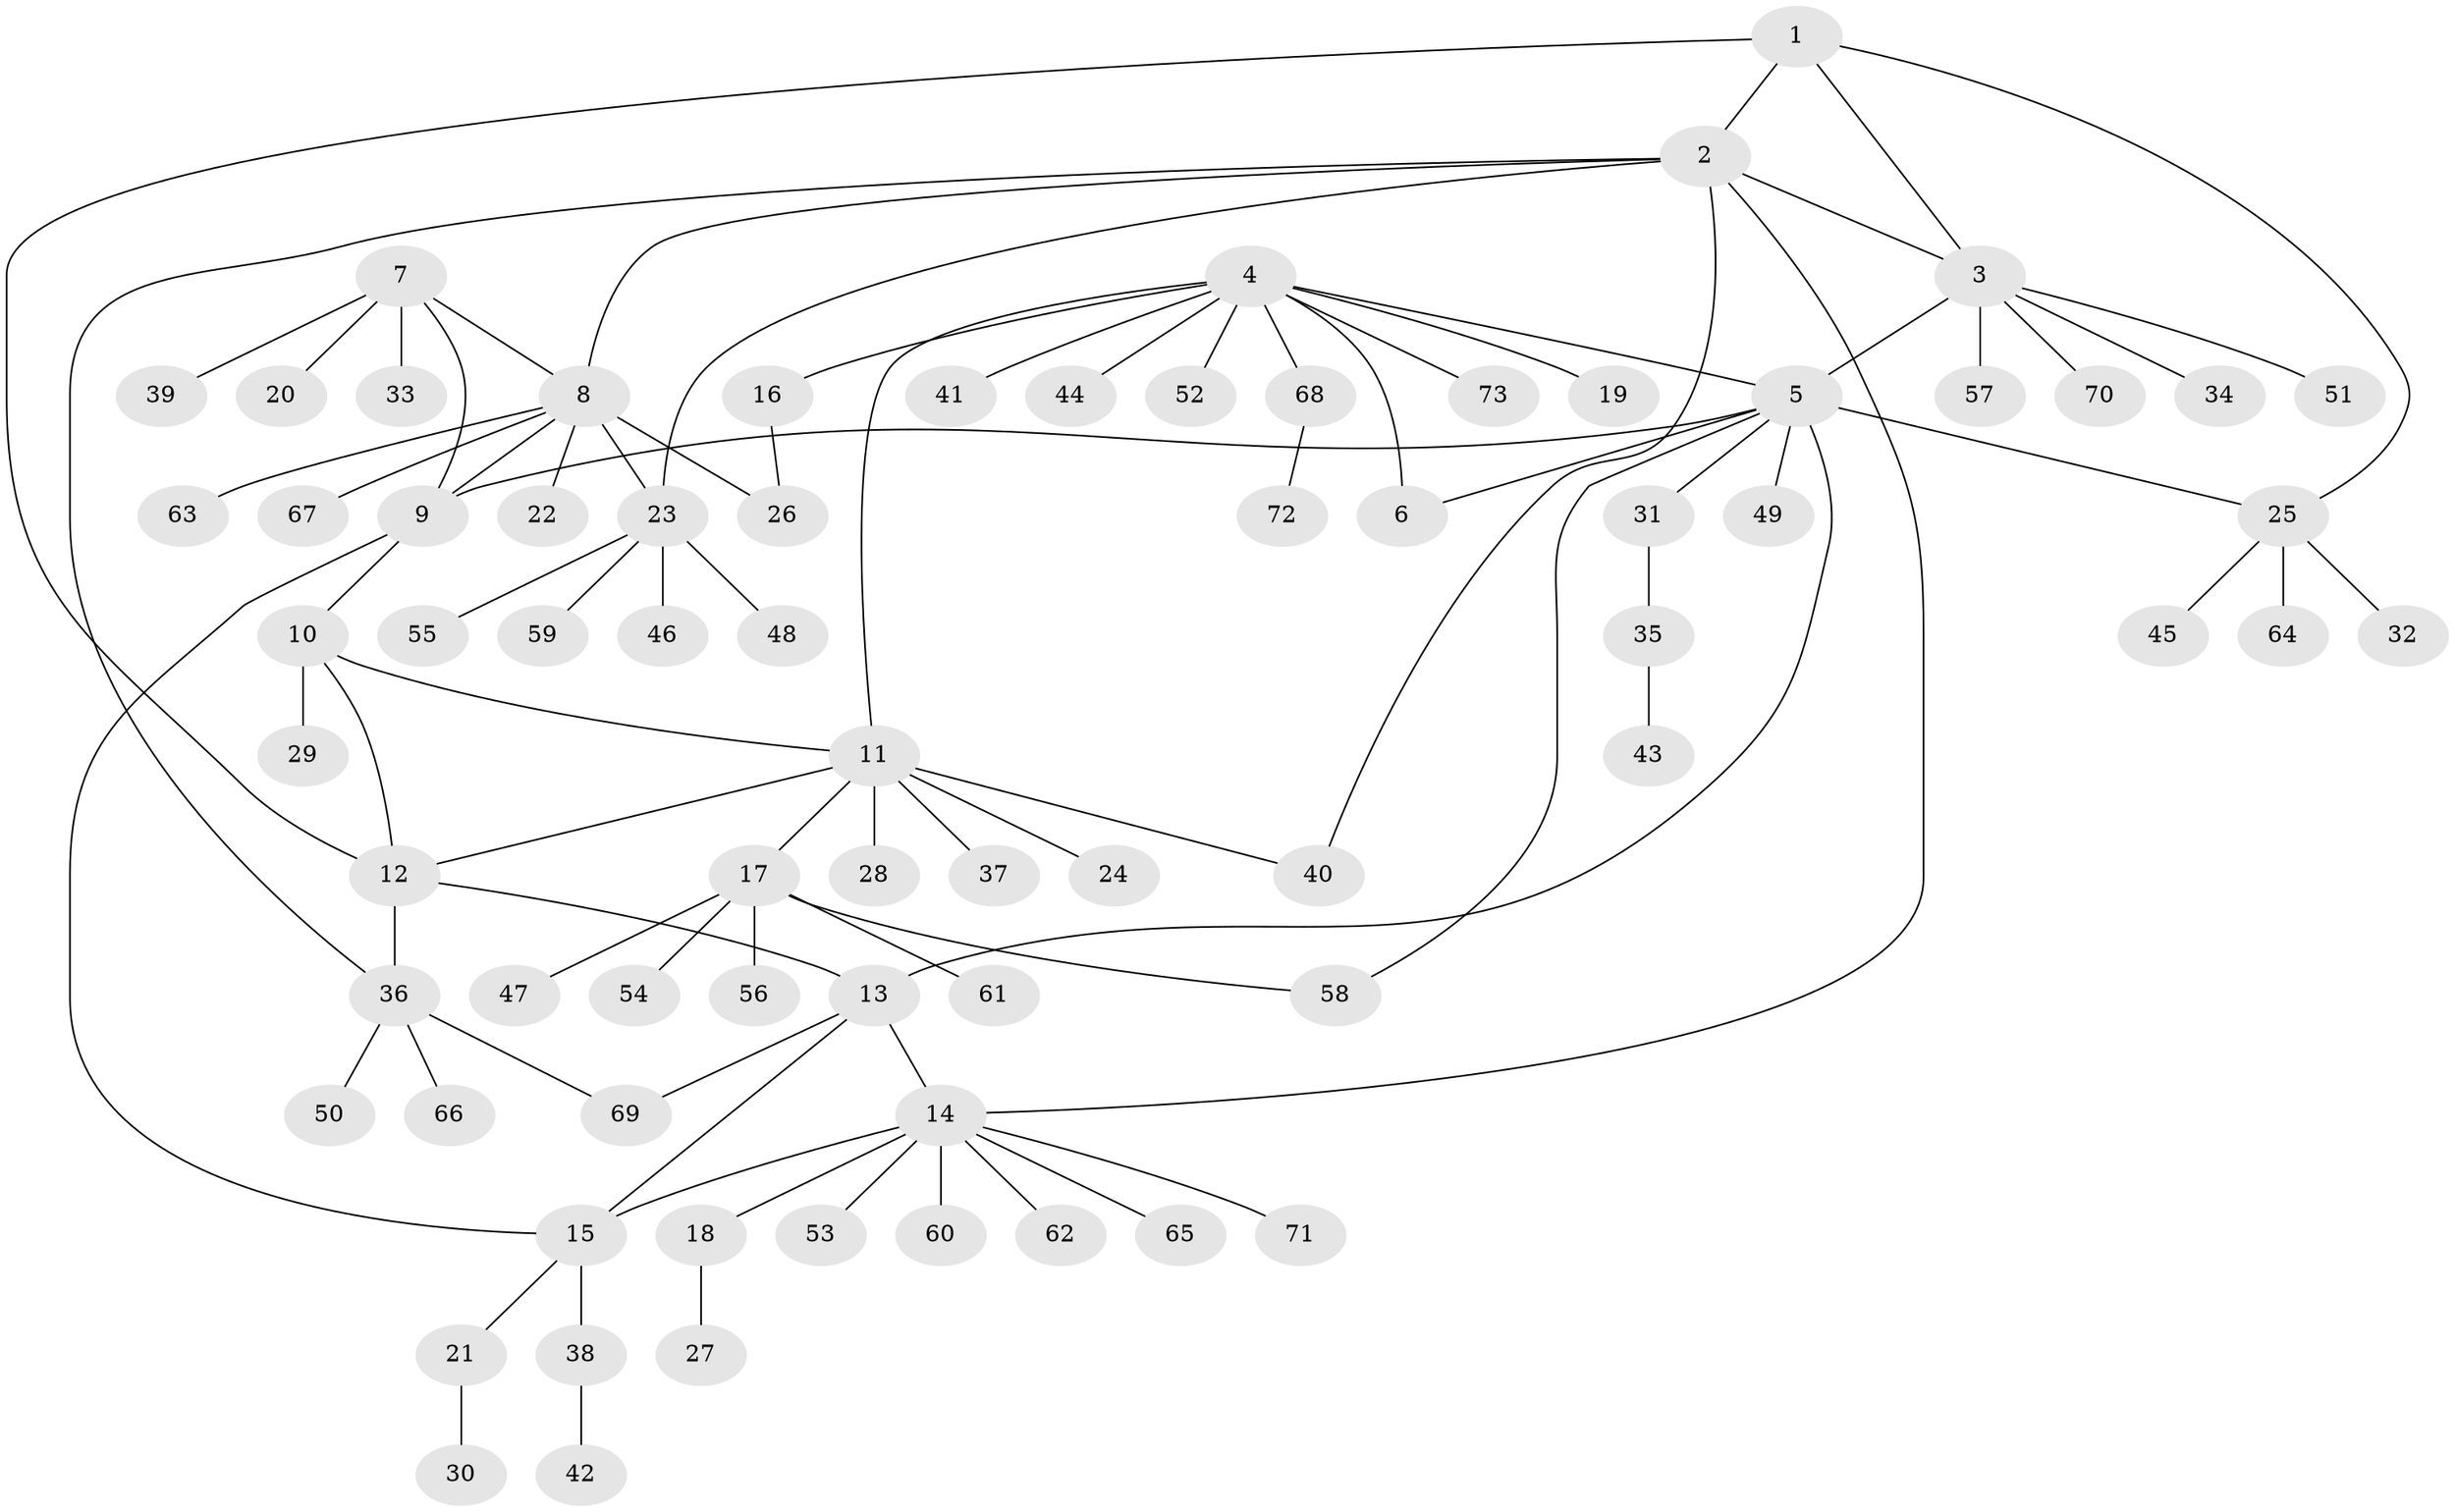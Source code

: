// coarse degree distribution, {13: 0.034482758620689655, 6: 0.034482758620689655, 9: 0.034482758620689655, 2: 0.3103448275862069, 4: 0.034482758620689655, 1: 0.5172413793103449, 3: 0.034482758620689655}
// Generated by graph-tools (version 1.1) at 2025/19/03/04/25 18:19:32]
// undirected, 73 vertices, 90 edges
graph export_dot {
graph [start="1"]
  node [color=gray90,style=filled];
  1;
  2;
  3;
  4;
  5;
  6;
  7;
  8;
  9;
  10;
  11;
  12;
  13;
  14;
  15;
  16;
  17;
  18;
  19;
  20;
  21;
  22;
  23;
  24;
  25;
  26;
  27;
  28;
  29;
  30;
  31;
  32;
  33;
  34;
  35;
  36;
  37;
  38;
  39;
  40;
  41;
  42;
  43;
  44;
  45;
  46;
  47;
  48;
  49;
  50;
  51;
  52;
  53;
  54;
  55;
  56;
  57;
  58;
  59;
  60;
  61;
  62;
  63;
  64;
  65;
  66;
  67;
  68;
  69;
  70;
  71;
  72;
  73;
  1 -- 2;
  1 -- 3;
  1 -- 12;
  1 -- 25;
  2 -- 3;
  2 -- 8;
  2 -- 14;
  2 -- 23;
  2 -- 36;
  2 -- 40;
  3 -- 5;
  3 -- 34;
  3 -- 51;
  3 -- 57;
  3 -- 70;
  4 -- 5;
  4 -- 6;
  4 -- 11;
  4 -- 16;
  4 -- 19;
  4 -- 41;
  4 -- 44;
  4 -- 52;
  4 -- 68;
  4 -- 73;
  5 -- 6;
  5 -- 9;
  5 -- 13;
  5 -- 25;
  5 -- 31;
  5 -- 49;
  5 -- 58;
  7 -- 8;
  7 -- 9;
  7 -- 20;
  7 -- 33;
  7 -- 39;
  8 -- 9;
  8 -- 22;
  8 -- 23;
  8 -- 26;
  8 -- 63;
  8 -- 67;
  9 -- 10;
  9 -- 15;
  10 -- 11;
  10 -- 12;
  10 -- 29;
  11 -- 12;
  11 -- 17;
  11 -- 24;
  11 -- 28;
  11 -- 37;
  11 -- 40;
  12 -- 13;
  12 -- 36;
  13 -- 14;
  13 -- 15;
  13 -- 69;
  14 -- 15;
  14 -- 18;
  14 -- 53;
  14 -- 60;
  14 -- 62;
  14 -- 65;
  14 -- 71;
  15 -- 21;
  15 -- 38;
  16 -- 26;
  17 -- 47;
  17 -- 54;
  17 -- 56;
  17 -- 58;
  17 -- 61;
  18 -- 27;
  21 -- 30;
  23 -- 46;
  23 -- 48;
  23 -- 55;
  23 -- 59;
  25 -- 32;
  25 -- 45;
  25 -- 64;
  31 -- 35;
  35 -- 43;
  36 -- 50;
  36 -- 66;
  36 -- 69;
  38 -- 42;
  68 -- 72;
}
